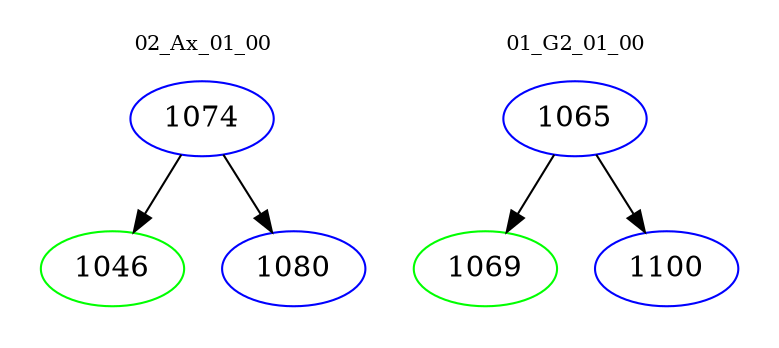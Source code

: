 digraph{
subgraph cluster_0 {
color = white
label = "02_Ax_01_00";
fontsize=10;
T0_1074 [label="1074", color="blue"]
T0_1074 -> T0_1046 [color="black"]
T0_1046 [label="1046", color="green"]
T0_1074 -> T0_1080 [color="black"]
T0_1080 [label="1080", color="blue"]
}
subgraph cluster_1 {
color = white
label = "01_G2_01_00";
fontsize=10;
T1_1065 [label="1065", color="blue"]
T1_1065 -> T1_1069 [color="black"]
T1_1069 [label="1069", color="green"]
T1_1065 -> T1_1100 [color="black"]
T1_1100 [label="1100", color="blue"]
}
}
